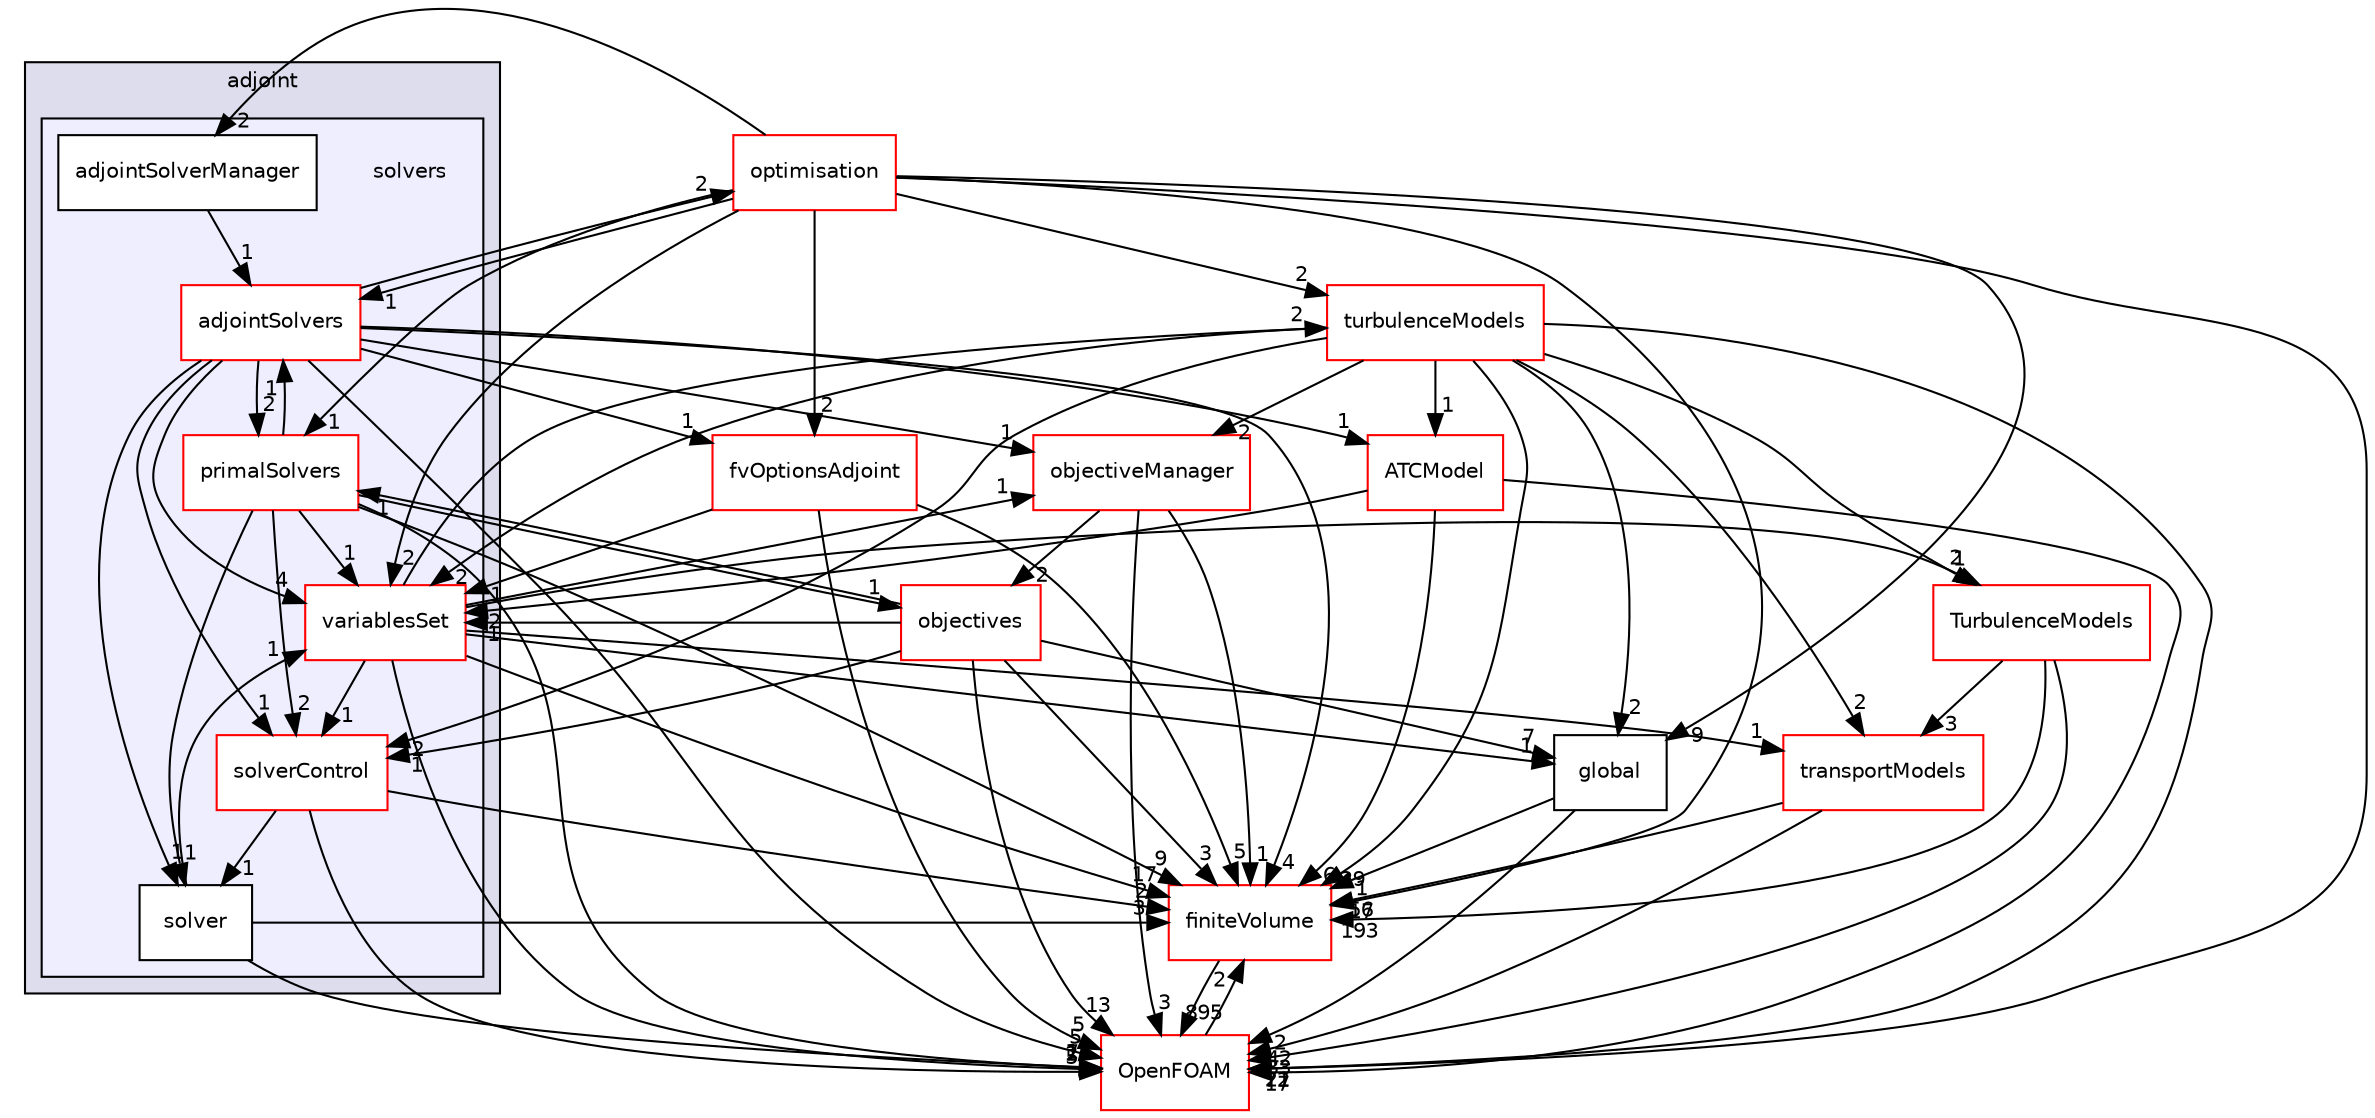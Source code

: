 digraph "src/optimisation/adjointOptimisation/adjoint/solvers" {
  bgcolor=transparent;
  compound=true
  node [ fontsize="10", fontname="Helvetica"];
  edge [ labelfontsize="10", labelfontname="Helvetica"];
  subgraph clusterdir_ec068ce9daa9333922b6d138eb1e178a {
    graph [ bgcolor="#ddddee", pencolor="black", label="adjoint" fontname="Helvetica", fontsize="10", URL="dir_ec068ce9daa9333922b6d138eb1e178a.html"]
  subgraph clusterdir_f1ea2e00111d8324be054b4e32e6ee53 {
    graph [ bgcolor="#eeeeff", pencolor="black", label="" URL="dir_f1ea2e00111d8324be054b4e32e6ee53.html"];
    dir_f1ea2e00111d8324be054b4e32e6ee53 [shape=plaintext label="solvers"];
    dir_979f282c0ba5eba457d3484ed6b5cd32 [shape=box label="adjointSolverManager" color="black" fillcolor="white" style="filled" URL="dir_979f282c0ba5eba457d3484ed6b5cd32.html"];
    dir_e795448d0a5c64e27ea31dc3355a03a6 [shape=box label="adjointSolvers" color="red" fillcolor="white" style="filled" URL="dir_e795448d0a5c64e27ea31dc3355a03a6.html"];
    dir_35080156185aa14840755a50bbfcd980 [shape=box label="primalSolvers" color="red" fillcolor="white" style="filled" URL="dir_35080156185aa14840755a50bbfcd980.html"];
    dir_03910c6759d6bb80aef325b0807c6e94 [shape=box label="solver" color="black" fillcolor="white" style="filled" URL="dir_03910c6759d6bb80aef325b0807c6e94.html"];
    dir_54e2bdabc2921f49c73b33c8cf47c961 [shape=box label="solverControl" color="red" fillcolor="white" style="filled" URL="dir_54e2bdabc2921f49c73b33c8cf47c961.html"];
    dir_195a59111b2a8c42961aaea2cfc6eba5 [shape=box label="variablesSet" color="red" fillcolor="white" style="filled" URL="dir_195a59111b2a8c42961aaea2cfc6eba5.html"];
  }
  }
  dir_9bd15774b555cf7259a6fa18f99fe99b [shape=box label="finiteVolume" color="red" URL="dir_9bd15774b555cf7259a6fa18f99fe99b.html"];
  dir_1b1529705a9baeac752d91ac401dda71 [shape=box label="objectives" color="red" URL="dir_1b1529705a9baeac752d91ac401dda71.html"];
  dir_df4d411816fa2103c27e0f87f824bd4d [shape=box label="objectiveManager" color="red" URL="dir_df4d411816fa2103c27e0f87f824bd4d.html"];
  dir_1eda626aeac0f0ad2848c36acaa5d501 [shape=box label="TurbulenceModels" color="red" URL="dir_1eda626aeac0f0ad2848c36acaa5d501.html"];
  dir_65c5a1cbdce3964d4a2bd5a2c0168e6b [shape=box label="turbulenceModels" color="red" URL="dir_65c5a1cbdce3964d4a2bd5a2c0168e6b.html"];
  dir_82b349c0e8ea4c9c5c625d4e54cb5790 [shape=box label="fvOptionsAdjoint" color="red" URL="dir_82b349c0e8ea4c9c5c625d4e54cb5790.html"];
  dir_4c08a66c3363b1709c4529c1c6cd2d18 [shape=box label="optimisation" color="red" URL="dir_4c08a66c3363b1709c4529c1c6cd2d18.html"];
  dir_6019e2ba756911614deb7d1618097af1 [shape=box label="ATCModel" color="red" URL="dir_6019e2ba756911614deb7d1618097af1.html"];
  dir_c5473ff19b20e6ec4dfe5c310b3778a8 [shape=box label="OpenFOAM" color="red" URL="dir_c5473ff19b20e6ec4dfe5c310b3778a8.html"];
  dir_9415e59289a6feeb24164dafa70a594f [shape=box label="transportModels" color="red" URL="dir_9415e59289a6feeb24164dafa70a594f.html"];
  dir_dd56dc4c5f6c51768e20e60d3fce2a94 [shape=box label="global" URL="dir_dd56dc4c5f6c51768e20e60d3fce2a94.html"];
  dir_03910c6759d6bb80aef325b0807c6e94->dir_9bd15774b555cf7259a6fa18f99fe99b [headlabel="3", labeldistance=1.5 headhref="dir_002908_000814.html"];
  dir_03910c6759d6bb80aef325b0807c6e94->dir_195a59111b2a8c42961aaea2cfc6eba5 [headlabel="1", labeldistance=1.5 headhref="dir_002908_002915.html"];
  dir_03910c6759d6bb80aef325b0807c6e94->dir_c5473ff19b20e6ec4dfe5c310b3778a8 [headlabel="1", labeldistance=1.5 headhref="dir_002908_002151.html"];
  dir_9bd15774b555cf7259a6fa18f99fe99b->dir_c5473ff19b20e6ec4dfe5c310b3778a8 [headlabel="895", labeldistance=1.5 headhref="dir_000814_002151.html"];
  dir_1b1529705a9baeac752d91ac401dda71->dir_9bd15774b555cf7259a6fa18f99fe99b [headlabel="3", labeldistance=1.5 headhref="dir_002825_000814.html"];
  dir_1b1529705a9baeac752d91ac401dda71->dir_35080156185aa14840755a50bbfcd980 [headlabel="1", labeldistance=1.5 headhref="dir_002825_002901.html"];
  dir_1b1529705a9baeac752d91ac401dda71->dir_54e2bdabc2921f49c73b33c8cf47c961 [headlabel="1", labeldistance=1.5 headhref="dir_002825_002909.html"];
  dir_1b1529705a9baeac752d91ac401dda71->dir_195a59111b2a8c42961aaea2cfc6eba5 [headlabel="1", labeldistance=1.5 headhref="dir_002825_002915.html"];
  dir_1b1529705a9baeac752d91ac401dda71->dir_c5473ff19b20e6ec4dfe5c310b3778a8 [headlabel="13", labeldistance=1.5 headhref="dir_002825_002151.html"];
  dir_1b1529705a9baeac752d91ac401dda71->dir_dd56dc4c5f6c51768e20e60d3fce2a94 [headlabel="7", labeldistance=1.5 headhref="dir_002825_002819.html"];
  dir_e795448d0a5c64e27ea31dc3355a03a6->dir_03910c6759d6bb80aef325b0807c6e94 [headlabel="1", labeldistance=1.5 headhref="dir_002896_002908.html"];
  dir_e795448d0a5c64e27ea31dc3355a03a6->dir_9bd15774b555cf7259a6fa18f99fe99b [headlabel="4", labeldistance=1.5 headhref="dir_002896_000814.html"];
  dir_e795448d0a5c64e27ea31dc3355a03a6->dir_df4d411816fa2103c27e0f87f824bd4d [headlabel="1", labeldistance=1.5 headhref="dir_002896_002822.html"];
  dir_e795448d0a5c64e27ea31dc3355a03a6->dir_35080156185aa14840755a50bbfcd980 [headlabel="2", labeldistance=1.5 headhref="dir_002896_002901.html"];
  dir_e795448d0a5c64e27ea31dc3355a03a6->dir_82b349c0e8ea4c9c5c625d4e54cb5790 [headlabel="1", labeldistance=1.5 headhref="dir_002896_002816.html"];
  dir_e795448d0a5c64e27ea31dc3355a03a6->dir_4c08a66c3363b1709c4529c1c6cd2d18 [headlabel="2", labeldistance=1.5 headhref="dir_002896_002834.html"];
  dir_e795448d0a5c64e27ea31dc3355a03a6->dir_54e2bdabc2921f49c73b33c8cf47c961 [headlabel="1", labeldistance=1.5 headhref="dir_002896_002909.html"];
  dir_e795448d0a5c64e27ea31dc3355a03a6->dir_195a59111b2a8c42961aaea2cfc6eba5 [headlabel="4", labeldistance=1.5 headhref="dir_002896_002915.html"];
  dir_e795448d0a5c64e27ea31dc3355a03a6->dir_6019e2ba756911614deb7d1618097af1 [headlabel="1", labeldistance=1.5 headhref="dir_002896_002785.html"];
  dir_e795448d0a5c64e27ea31dc3355a03a6->dir_c5473ff19b20e6ec4dfe5c310b3778a8 [headlabel="5", labeldistance=1.5 headhref="dir_002896_002151.html"];
  dir_df4d411816fa2103c27e0f87f824bd4d->dir_9bd15774b555cf7259a6fa18f99fe99b [headlabel="1", labeldistance=1.5 headhref="dir_002822_000814.html"];
  dir_df4d411816fa2103c27e0f87f824bd4d->dir_1b1529705a9baeac752d91ac401dda71 [headlabel="2", labeldistance=1.5 headhref="dir_002822_002825.html"];
  dir_df4d411816fa2103c27e0f87f824bd4d->dir_c5473ff19b20e6ec4dfe5c310b3778a8 [headlabel="3", labeldistance=1.5 headhref="dir_002822_002151.html"];
  dir_1eda626aeac0f0ad2848c36acaa5d501->dir_9bd15774b555cf7259a6fa18f99fe99b [headlabel="193", labeldistance=1.5 headhref="dir_002933_000814.html"];
  dir_1eda626aeac0f0ad2848c36acaa5d501->dir_c5473ff19b20e6ec4dfe5c310b3778a8 [headlabel="83", labeldistance=1.5 headhref="dir_002933_002151.html"];
  dir_1eda626aeac0f0ad2848c36acaa5d501->dir_9415e59289a6feeb24164dafa70a594f [headlabel="3", labeldistance=1.5 headhref="dir_002933_000855.html"];
  dir_35080156185aa14840755a50bbfcd980->dir_03910c6759d6bb80aef325b0807c6e94 [headlabel="1", labeldistance=1.5 headhref="dir_002901_002908.html"];
  dir_35080156185aa14840755a50bbfcd980->dir_9bd15774b555cf7259a6fa18f99fe99b [headlabel="9", labeldistance=1.5 headhref="dir_002901_000814.html"];
  dir_35080156185aa14840755a50bbfcd980->dir_1b1529705a9baeac752d91ac401dda71 [headlabel="1", labeldistance=1.5 headhref="dir_002901_002825.html"];
  dir_35080156185aa14840755a50bbfcd980->dir_e795448d0a5c64e27ea31dc3355a03a6 [headlabel="1", labeldistance=1.5 headhref="dir_002901_002896.html"];
  dir_35080156185aa14840755a50bbfcd980->dir_54e2bdabc2921f49c73b33c8cf47c961 [headlabel="2", labeldistance=1.5 headhref="dir_002901_002909.html"];
  dir_35080156185aa14840755a50bbfcd980->dir_195a59111b2a8c42961aaea2cfc6eba5 [headlabel="1", labeldistance=1.5 headhref="dir_002901_002915.html"];
  dir_35080156185aa14840755a50bbfcd980->dir_c5473ff19b20e6ec4dfe5c310b3778a8 [headlabel="7", labeldistance=1.5 headhref="dir_002901_002151.html"];
  dir_65c5a1cbdce3964d4a2bd5a2c0168e6b->dir_9bd15774b555cf7259a6fa18f99fe99b [headlabel="29", labeldistance=1.5 headhref="dir_000532_000814.html"];
  dir_65c5a1cbdce3964d4a2bd5a2c0168e6b->dir_df4d411816fa2103c27e0f87f824bd4d [headlabel="2", labeldistance=1.5 headhref="dir_000532_002822.html"];
  dir_65c5a1cbdce3964d4a2bd5a2c0168e6b->dir_1eda626aeac0f0ad2848c36acaa5d501 [headlabel="2", labeldistance=1.5 headhref="dir_000532_002933.html"];
  dir_65c5a1cbdce3964d4a2bd5a2c0168e6b->dir_54e2bdabc2921f49c73b33c8cf47c961 [headlabel="2", labeldistance=1.5 headhref="dir_000532_002909.html"];
  dir_65c5a1cbdce3964d4a2bd5a2c0168e6b->dir_195a59111b2a8c42961aaea2cfc6eba5 [headlabel="2", labeldistance=1.5 headhref="dir_000532_002915.html"];
  dir_65c5a1cbdce3964d4a2bd5a2c0168e6b->dir_6019e2ba756911614deb7d1618097af1 [headlabel="1", labeldistance=1.5 headhref="dir_000532_002785.html"];
  dir_65c5a1cbdce3964d4a2bd5a2c0168e6b->dir_c5473ff19b20e6ec4dfe5c310b3778a8 [headlabel="21", labeldistance=1.5 headhref="dir_000532_002151.html"];
  dir_65c5a1cbdce3964d4a2bd5a2c0168e6b->dir_9415e59289a6feeb24164dafa70a594f [headlabel="2", labeldistance=1.5 headhref="dir_000532_000855.html"];
  dir_65c5a1cbdce3964d4a2bd5a2c0168e6b->dir_dd56dc4c5f6c51768e20e60d3fce2a94 [headlabel="2", labeldistance=1.5 headhref="dir_000532_002819.html"];
  dir_82b349c0e8ea4c9c5c625d4e54cb5790->dir_9bd15774b555cf7259a6fa18f99fe99b [headlabel="5", labeldistance=1.5 headhref="dir_002816_000814.html"];
  dir_82b349c0e8ea4c9c5c625d4e54cb5790->dir_195a59111b2a8c42961aaea2cfc6eba5 [headlabel="1", labeldistance=1.5 headhref="dir_002816_002915.html"];
  dir_82b349c0e8ea4c9c5c625d4e54cb5790->dir_c5473ff19b20e6ec4dfe5c310b3778a8 [headlabel="5", labeldistance=1.5 headhref="dir_002816_002151.html"];
  dir_4c08a66c3363b1709c4529c1c6cd2d18->dir_9bd15774b555cf7259a6fa18f99fe99b [headlabel="17", labeldistance=1.5 headhref="dir_002834_000814.html"];
  dir_4c08a66c3363b1709c4529c1c6cd2d18->dir_e795448d0a5c64e27ea31dc3355a03a6 [headlabel="1", labeldistance=1.5 headhref="dir_002834_002896.html"];
  dir_4c08a66c3363b1709c4529c1c6cd2d18->dir_35080156185aa14840755a50bbfcd980 [headlabel="1", labeldistance=1.5 headhref="dir_002834_002901.html"];
  dir_4c08a66c3363b1709c4529c1c6cd2d18->dir_65c5a1cbdce3964d4a2bd5a2c0168e6b [headlabel="2", labeldistance=1.5 headhref="dir_002834_000532.html"];
  dir_4c08a66c3363b1709c4529c1c6cd2d18->dir_82b349c0e8ea4c9c5c625d4e54cb5790 [headlabel="2", labeldistance=1.5 headhref="dir_002834_002816.html"];
  dir_4c08a66c3363b1709c4529c1c6cd2d18->dir_195a59111b2a8c42961aaea2cfc6eba5 [headlabel="2", labeldistance=1.5 headhref="dir_002834_002915.html"];
  dir_4c08a66c3363b1709c4529c1c6cd2d18->dir_979f282c0ba5eba457d3484ed6b5cd32 [headlabel="2", labeldistance=1.5 headhref="dir_002834_002895.html"];
  dir_4c08a66c3363b1709c4529c1c6cd2d18->dir_c5473ff19b20e6ec4dfe5c310b3778a8 [headlabel="72", labeldistance=1.5 headhref="dir_002834_002151.html"];
  dir_4c08a66c3363b1709c4529c1c6cd2d18->dir_dd56dc4c5f6c51768e20e60d3fce2a94 [headlabel="9", labeldistance=1.5 headhref="dir_002834_002819.html"];
  dir_54e2bdabc2921f49c73b33c8cf47c961->dir_03910c6759d6bb80aef325b0807c6e94 [headlabel="1", labeldistance=1.5 headhref="dir_002909_002908.html"];
  dir_54e2bdabc2921f49c73b33c8cf47c961->dir_9bd15774b555cf7259a6fa18f99fe99b [headlabel="2", labeldistance=1.5 headhref="dir_002909_000814.html"];
  dir_54e2bdabc2921f49c73b33c8cf47c961->dir_c5473ff19b20e6ec4dfe5c310b3778a8 [headlabel="5", labeldistance=1.5 headhref="dir_002909_002151.html"];
  dir_195a59111b2a8c42961aaea2cfc6eba5->dir_9bd15774b555cf7259a6fa18f99fe99b [headlabel="17", labeldistance=1.5 headhref="dir_002915_000814.html"];
  dir_195a59111b2a8c42961aaea2cfc6eba5->dir_df4d411816fa2103c27e0f87f824bd4d [headlabel="1", labeldistance=1.5 headhref="dir_002915_002822.html"];
  dir_195a59111b2a8c42961aaea2cfc6eba5->dir_1eda626aeac0f0ad2848c36acaa5d501 [headlabel="1", labeldistance=1.5 headhref="dir_002915_002933.html"];
  dir_195a59111b2a8c42961aaea2cfc6eba5->dir_65c5a1cbdce3964d4a2bd5a2c0168e6b [headlabel="2", labeldistance=1.5 headhref="dir_002915_000532.html"];
  dir_195a59111b2a8c42961aaea2cfc6eba5->dir_54e2bdabc2921f49c73b33c8cf47c961 [headlabel="1", labeldistance=1.5 headhref="dir_002915_002909.html"];
  dir_195a59111b2a8c42961aaea2cfc6eba5->dir_c5473ff19b20e6ec4dfe5c310b3778a8 [headlabel="2", labeldistance=1.5 headhref="dir_002915_002151.html"];
  dir_195a59111b2a8c42961aaea2cfc6eba5->dir_9415e59289a6feeb24164dafa70a594f [headlabel="1", labeldistance=1.5 headhref="dir_002915_000855.html"];
  dir_195a59111b2a8c42961aaea2cfc6eba5->dir_dd56dc4c5f6c51768e20e60d3fce2a94 [headlabel="1", labeldistance=1.5 headhref="dir_002915_002819.html"];
  dir_6019e2ba756911614deb7d1618097af1->dir_9bd15774b555cf7259a6fa18f99fe99b [headlabel="6", labeldistance=1.5 headhref="dir_002785_000814.html"];
  dir_6019e2ba756911614deb7d1618097af1->dir_195a59111b2a8c42961aaea2cfc6eba5 [headlabel="2", labeldistance=1.5 headhref="dir_002785_002915.html"];
  dir_6019e2ba756911614deb7d1618097af1->dir_c5473ff19b20e6ec4dfe5c310b3778a8 [headlabel="17", labeldistance=1.5 headhref="dir_002785_002151.html"];
  dir_979f282c0ba5eba457d3484ed6b5cd32->dir_e795448d0a5c64e27ea31dc3355a03a6 [headlabel="1", labeldistance=1.5 headhref="dir_002895_002896.html"];
  dir_c5473ff19b20e6ec4dfe5c310b3778a8->dir_9bd15774b555cf7259a6fa18f99fe99b [headlabel="2", labeldistance=1.5 headhref="dir_002151_000814.html"];
  dir_9415e59289a6feeb24164dafa70a594f->dir_9bd15774b555cf7259a6fa18f99fe99b [headlabel="56", labeldistance=1.5 headhref="dir_000855_000814.html"];
  dir_9415e59289a6feeb24164dafa70a594f->dir_c5473ff19b20e6ec4dfe5c310b3778a8 [headlabel="42", labeldistance=1.5 headhref="dir_000855_002151.html"];
  dir_dd56dc4c5f6c51768e20e60d3fce2a94->dir_9bd15774b555cf7259a6fa18f99fe99b [headlabel="1", labeldistance=1.5 headhref="dir_002819_000814.html"];
  dir_dd56dc4c5f6c51768e20e60d3fce2a94->dir_c5473ff19b20e6ec4dfe5c310b3778a8 [headlabel="2", labeldistance=1.5 headhref="dir_002819_002151.html"];
}
